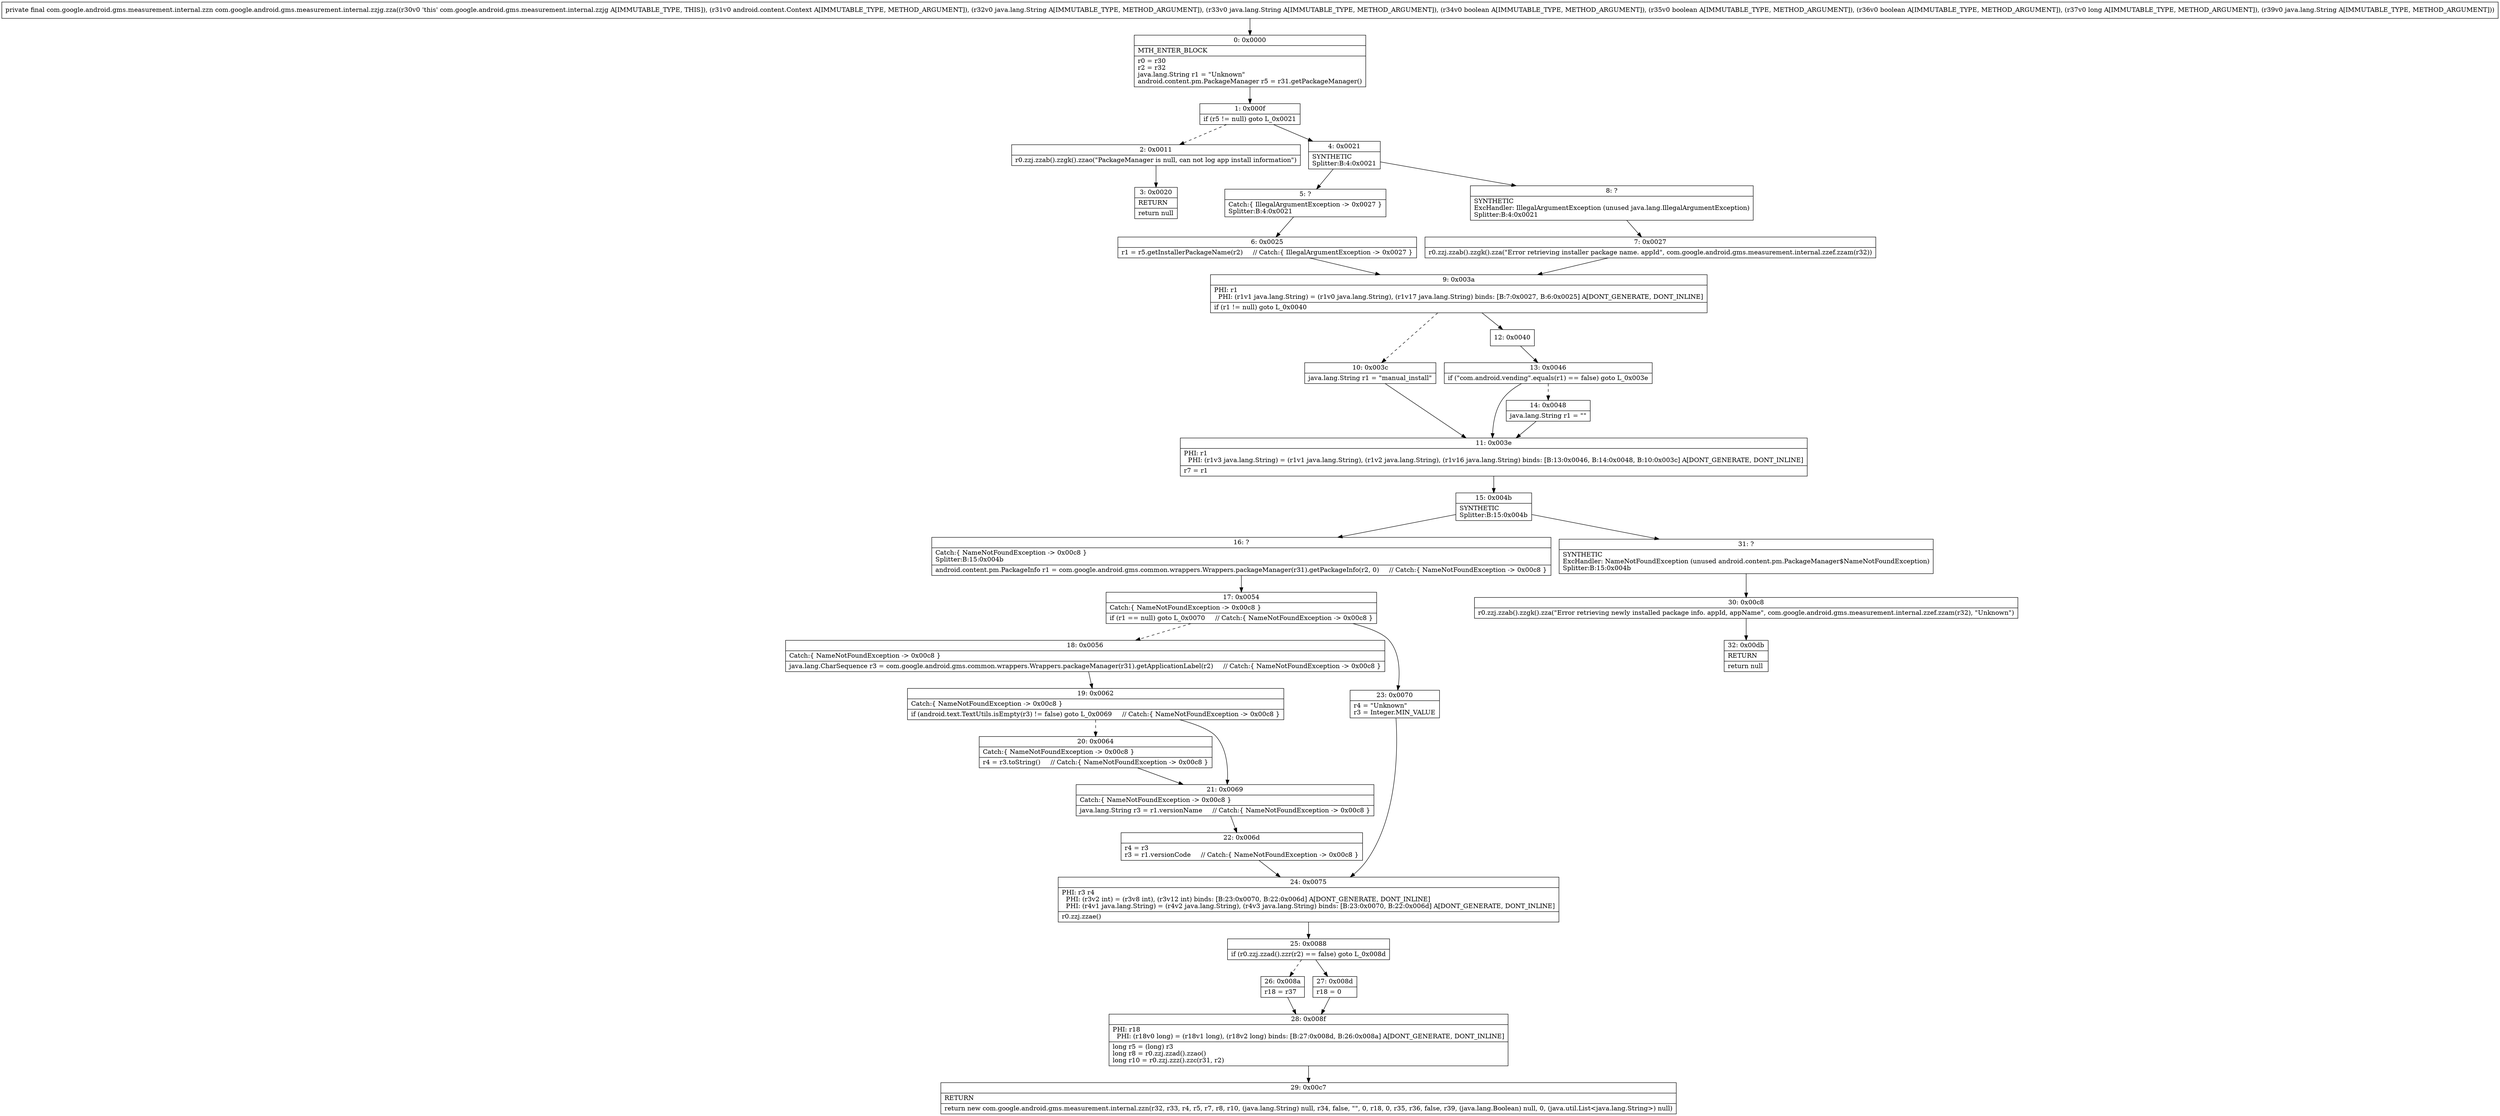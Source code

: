 digraph "CFG forcom.google.android.gms.measurement.internal.zzjg.zza(Landroid\/content\/Context;Ljava\/lang\/String;Ljava\/lang\/String;ZZZJLjava\/lang\/String;)Lcom\/google\/android\/gms\/measurement\/internal\/zzn;" {
Node_0 [shape=record,label="{0\:\ 0x0000|MTH_ENTER_BLOCK\l|r0 = r30\lr2 = r32\ljava.lang.String r1 = \"Unknown\"\landroid.content.pm.PackageManager r5 = r31.getPackageManager()\l}"];
Node_1 [shape=record,label="{1\:\ 0x000f|if (r5 != null) goto L_0x0021\l}"];
Node_2 [shape=record,label="{2\:\ 0x0011|r0.zzj.zzab().zzgk().zzao(\"PackageManager is null, can not log app install information\")\l}"];
Node_3 [shape=record,label="{3\:\ 0x0020|RETURN\l|return null\l}"];
Node_4 [shape=record,label="{4\:\ 0x0021|SYNTHETIC\lSplitter:B:4:0x0021\l}"];
Node_5 [shape=record,label="{5\:\ ?|Catch:\{ IllegalArgumentException \-\> 0x0027 \}\lSplitter:B:4:0x0021\l}"];
Node_6 [shape=record,label="{6\:\ 0x0025|r1 = r5.getInstallerPackageName(r2)     \/\/ Catch:\{ IllegalArgumentException \-\> 0x0027 \}\l}"];
Node_7 [shape=record,label="{7\:\ 0x0027|r0.zzj.zzab().zzgk().zza(\"Error retrieving installer package name. appId\", com.google.android.gms.measurement.internal.zzef.zzam(r32))\l}"];
Node_8 [shape=record,label="{8\:\ ?|SYNTHETIC\lExcHandler: IllegalArgumentException (unused java.lang.IllegalArgumentException)\lSplitter:B:4:0x0021\l}"];
Node_9 [shape=record,label="{9\:\ 0x003a|PHI: r1 \l  PHI: (r1v1 java.lang.String) = (r1v0 java.lang.String), (r1v17 java.lang.String) binds: [B:7:0x0027, B:6:0x0025] A[DONT_GENERATE, DONT_INLINE]\l|if (r1 != null) goto L_0x0040\l}"];
Node_10 [shape=record,label="{10\:\ 0x003c|java.lang.String r1 = \"manual_install\"\l}"];
Node_11 [shape=record,label="{11\:\ 0x003e|PHI: r1 \l  PHI: (r1v3 java.lang.String) = (r1v1 java.lang.String), (r1v2 java.lang.String), (r1v16 java.lang.String) binds: [B:13:0x0046, B:14:0x0048, B:10:0x003c] A[DONT_GENERATE, DONT_INLINE]\l|r7 = r1\l}"];
Node_12 [shape=record,label="{12\:\ 0x0040}"];
Node_13 [shape=record,label="{13\:\ 0x0046|if (\"com.android.vending\".equals(r1) == false) goto L_0x003e\l}"];
Node_14 [shape=record,label="{14\:\ 0x0048|java.lang.String r1 = \"\"\l}"];
Node_15 [shape=record,label="{15\:\ 0x004b|SYNTHETIC\lSplitter:B:15:0x004b\l}"];
Node_16 [shape=record,label="{16\:\ ?|Catch:\{ NameNotFoundException \-\> 0x00c8 \}\lSplitter:B:15:0x004b\l|android.content.pm.PackageInfo r1 = com.google.android.gms.common.wrappers.Wrappers.packageManager(r31).getPackageInfo(r2, 0)     \/\/ Catch:\{ NameNotFoundException \-\> 0x00c8 \}\l}"];
Node_17 [shape=record,label="{17\:\ 0x0054|Catch:\{ NameNotFoundException \-\> 0x00c8 \}\l|if (r1 == null) goto L_0x0070     \/\/ Catch:\{ NameNotFoundException \-\> 0x00c8 \}\l}"];
Node_18 [shape=record,label="{18\:\ 0x0056|Catch:\{ NameNotFoundException \-\> 0x00c8 \}\l|java.lang.CharSequence r3 = com.google.android.gms.common.wrappers.Wrappers.packageManager(r31).getApplicationLabel(r2)     \/\/ Catch:\{ NameNotFoundException \-\> 0x00c8 \}\l}"];
Node_19 [shape=record,label="{19\:\ 0x0062|Catch:\{ NameNotFoundException \-\> 0x00c8 \}\l|if (android.text.TextUtils.isEmpty(r3) != false) goto L_0x0069     \/\/ Catch:\{ NameNotFoundException \-\> 0x00c8 \}\l}"];
Node_20 [shape=record,label="{20\:\ 0x0064|Catch:\{ NameNotFoundException \-\> 0x00c8 \}\l|r4 = r3.toString()     \/\/ Catch:\{ NameNotFoundException \-\> 0x00c8 \}\l}"];
Node_21 [shape=record,label="{21\:\ 0x0069|Catch:\{ NameNotFoundException \-\> 0x00c8 \}\l|java.lang.String r3 = r1.versionName     \/\/ Catch:\{ NameNotFoundException \-\> 0x00c8 \}\l}"];
Node_22 [shape=record,label="{22\:\ 0x006d|r4 = r3\lr3 = r1.versionCode     \/\/ Catch:\{ NameNotFoundException \-\> 0x00c8 \}\l}"];
Node_23 [shape=record,label="{23\:\ 0x0070|r4 = \"Unknown\"\lr3 = Integer.MIN_VALUE\l}"];
Node_24 [shape=record,label="{24\:\ 0x0075|PHI: r3 r4 \l  PHI: (r3v2 int) = (r3v8 int), (r3v12 int) binds: [B:23:0x0070, B:22:0x006d] A[DONT_GENERATE, DONT_INLINE]\l  PHI: (r4v1 java.lang.String) = (r4v2 java.lang.String), (r4v3 java.lang.String) binds: [B:23:0x0070, B:22:0x006d] A[DONT_GENERATE, DONT_INLINE]\l|r0.zzj.zzae()\l}"];
Node_25 [shape=record,label="{25\:\ 0x0088|if (r0.zzj.zzad().zzr(r2) == false) goto L_0x008d\l}"];
Node_26 [shape=record,label="{26\:\ 0x008a|r18 = r37\l}"];
Node_27 [shape=record,label="{27\:\ 0x008d|r18 = 0\l}"];
Node_28 [shape=record,label="{28\:\ 0x008f|PHI: r18 \l  PHI: (r18v0 long) = (r18v1 long), (r18v2 long) binds: [B:27:0x008d, B:26:0x008a] A[DONT_GENERATE, DONT_INLINE]\l|long r5 = (long) r3\llong r8 = r0.zzj.zzad().zzao()\llong r10 = r0.zzj.zzz().zzc(r31, r2)\l}"];
Node_29 [shape=record,label="{29\:\ 0x00c7|RETURN\l|return new com.google.android.gms.measurement.internal.zzn(r32, r33, r4, r5, r7, r8, r10, (java.lang.String) null, r34, false, \"\", 0, r18, 0, r35, r36, false, r39, (java.lang.Boolean) null, 0, (java.util.List\<java.lang.String\>) null)\l}"];
Node_30 [shape=record,label="{30\:\ 0x00c8|r0.zzj.zzab().zzgk().zza(\"Error retrieving newly installed package info. appId, appName\", com.google.android.gms.measurement.internal.zzef.zzam(r32), \"Unknown\")\l}"];
Node_31 [shape=record,label="{31\:\ ?|SYNTHETIC\lExcHandler: NameNotFoundException (unused android.content.pm.PackageManager$NameNotFoundException)\lSplitter:B:15:0x004b\l}"];
Node_32 [shape=record,label="{32\:\ 0x00db|RETURN\l|return null\l}"];
MethodNode[shape=record,label="{private final com.google.android.gms.measurement.internal.zzn com.google.android.gms.measurement.internal.zzjg.zza((r30v0 'this' com.google.android.gms.measurement.internal.zzjg A[IMMUTABLE_TYPE, THIS]), (r31v0 android.content.Context A[IMMUTABLE_TYPE, METHOD_ARGUMENT]), (r32v0 java.lang.String A[IMMUTABLE_TYPE, METHOD_ARGUMENT]), (r33v0 java.lang.String A[IMMUTABLE_TYPE, METHOD_ARGUMENT]), (r34v0 boolean A[IMMUTABLE_TYPE, METHOD_ARGUMENT]), (r35v0 boolean A[IMMUTABLE_TYPE, METHOD_ARGUMENT]), (r36v0 boolean A[IMMUTABLE_TYPE, METHOD_ARGUMENT]), (r37v0 long A[IMMUTABLE_TYPE, METHOD_ARGUMENT]), (r39v0 java.lang.String A[IMMUTABLE_TYPE, METHOD_ARGUMENT])) }"];
MethodNode -> Node_0;
Node_0 -> Node_1;
Node_1 -> Node_2[style=dashed];
Node_1 -> Node_4;
Node_2 -> Node_3;
Node_4 -> Node_5;
Node_4 -> Node_8;
Node_5 -> Node_6;
Node_6 -> Node_9;
Node_7 -> Node_9;
Node_8 -> Node_7;
Node_9 -> Node_10[style=dashed];
Node_9 -> Node_12;
Node_10 -> Node_11;
Node_11 -> Node_15;
Node_12 -> Node_13;
Node_13 -> Node_11;
Node_13 -> Node_14[style=dashed];
Node_14 -> Node_11;
Node_15 -> Node_16;
Node_15 -> Node_31;
Node_16 -> Node_17;
Node_17 -> Node_18[style=dashed];
Node_17 -> Node_23;
Node_18 -> Node_19;
Node_19 -> Node_20[style=dashed];
Node_19 -> Node_21;
Node_20 -> Node_21;
Node_21 -> Node_22;
Node_22 -> Node_24;
Node_23 -> Node_24;
Node_24 -> Node_25;
Node_25 -> Node_26[style=dashed];
Node_25 -> Node_27;
Node_26 -> Node_28;
Node_27 -> Node_28;
Node_28 -> Node_29;
Node_30 -> Node_32;
Node_31 -> Node_30;
}

